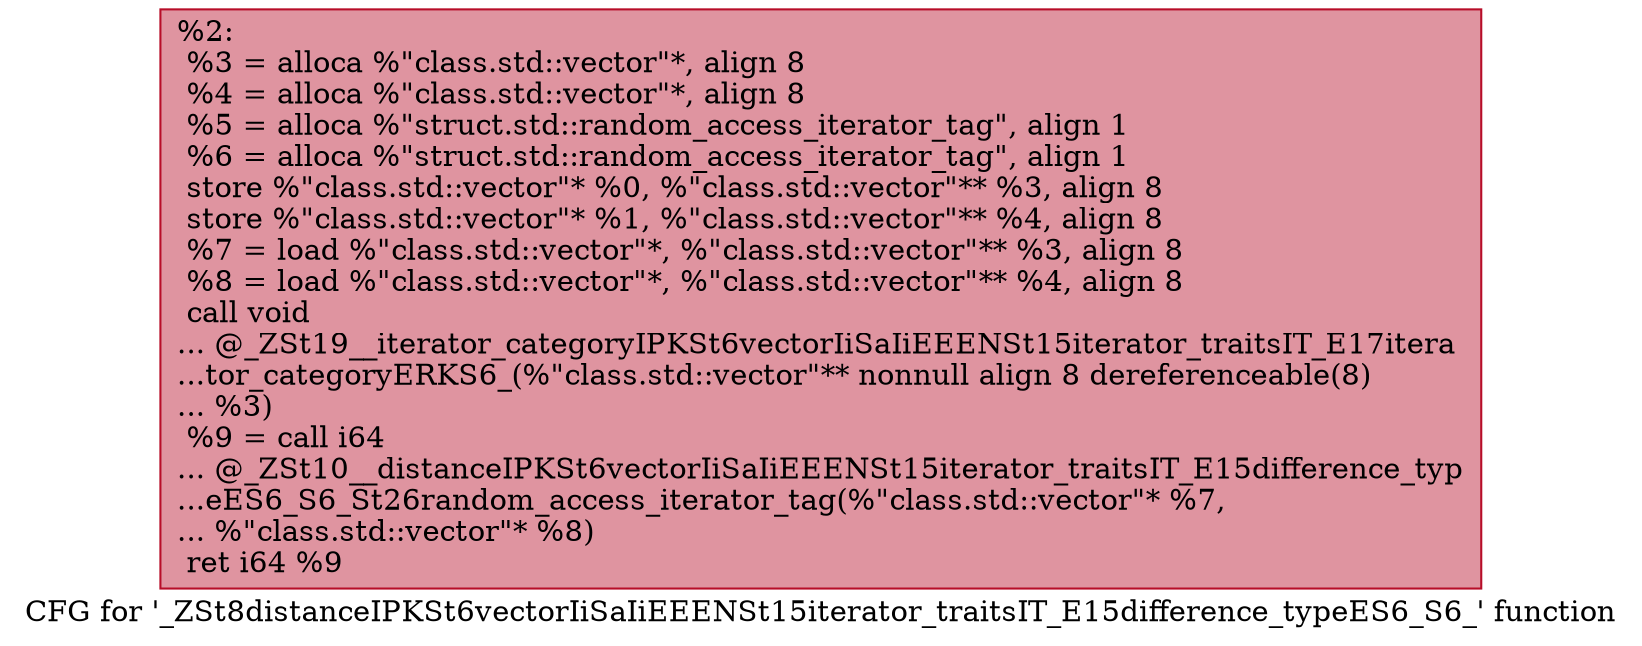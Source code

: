 digraph "CFG for '_ZSt8distanceIPKSt6vectorIiSaIiEEENSt15iterator_traitsIT_E15difference_typeES6_S6_' function" {
	label="CFG for '_ZSt8distanceIPKSt6vectorIiSaIiEEENSt15iterator_traitsIT_E15difference_typeES6_S6_' function";

	Node0x559aeaaea020 [shape=record,color="#b70d28ff", style=filled, fillcolor="#b70d2870",label="{%2:\l  %3 = alloca %\"class.std::vector\"*, align 8\l  %4 = alloca %\"class.std::vector\"*, align 8\l  %5 = alloca %\"struct.std::random_access_iterator_tag\", align 1\l  %6 = alloca %\"struct.std::random_access_iterator_tag\", align 1\l  store %\"class.std::vector\"* %0, %\"class.std::vector\"** %3, align 8\l  store %\"class.std::vector\"* %1, %\"class.std::vector\"** %4, align 8\l  %7 = load %\"class.std::vector\"*, %\"class.std::vector\"** %3, align 8\l  %8 = load %\"class.std::vector\"*, %\"class.std::vector\"** %4, align 8\l  call void\l... @_ZSt19__iterator_categoryIPKSt6vectorIiSaIiEEENSt15iterator_traitsIT_E17itera\l...tor_categoryERKS6_(%\"class.std::vector\"** nonnull align 8 dereferenceable(8)\l... %3)\l  %9 = call i64\l... @_ZSt10__distanceIPKSt6vectorIiSaIiEEENSt15iterator_traitsIT_E15difference_typ\l...eES6_S6_St26random_access_iterator_tag(%\"class.std::vector\"* %7,\l... %\"class.std::vector\"* %8)\l  ret i64 %9\l}"];
}
